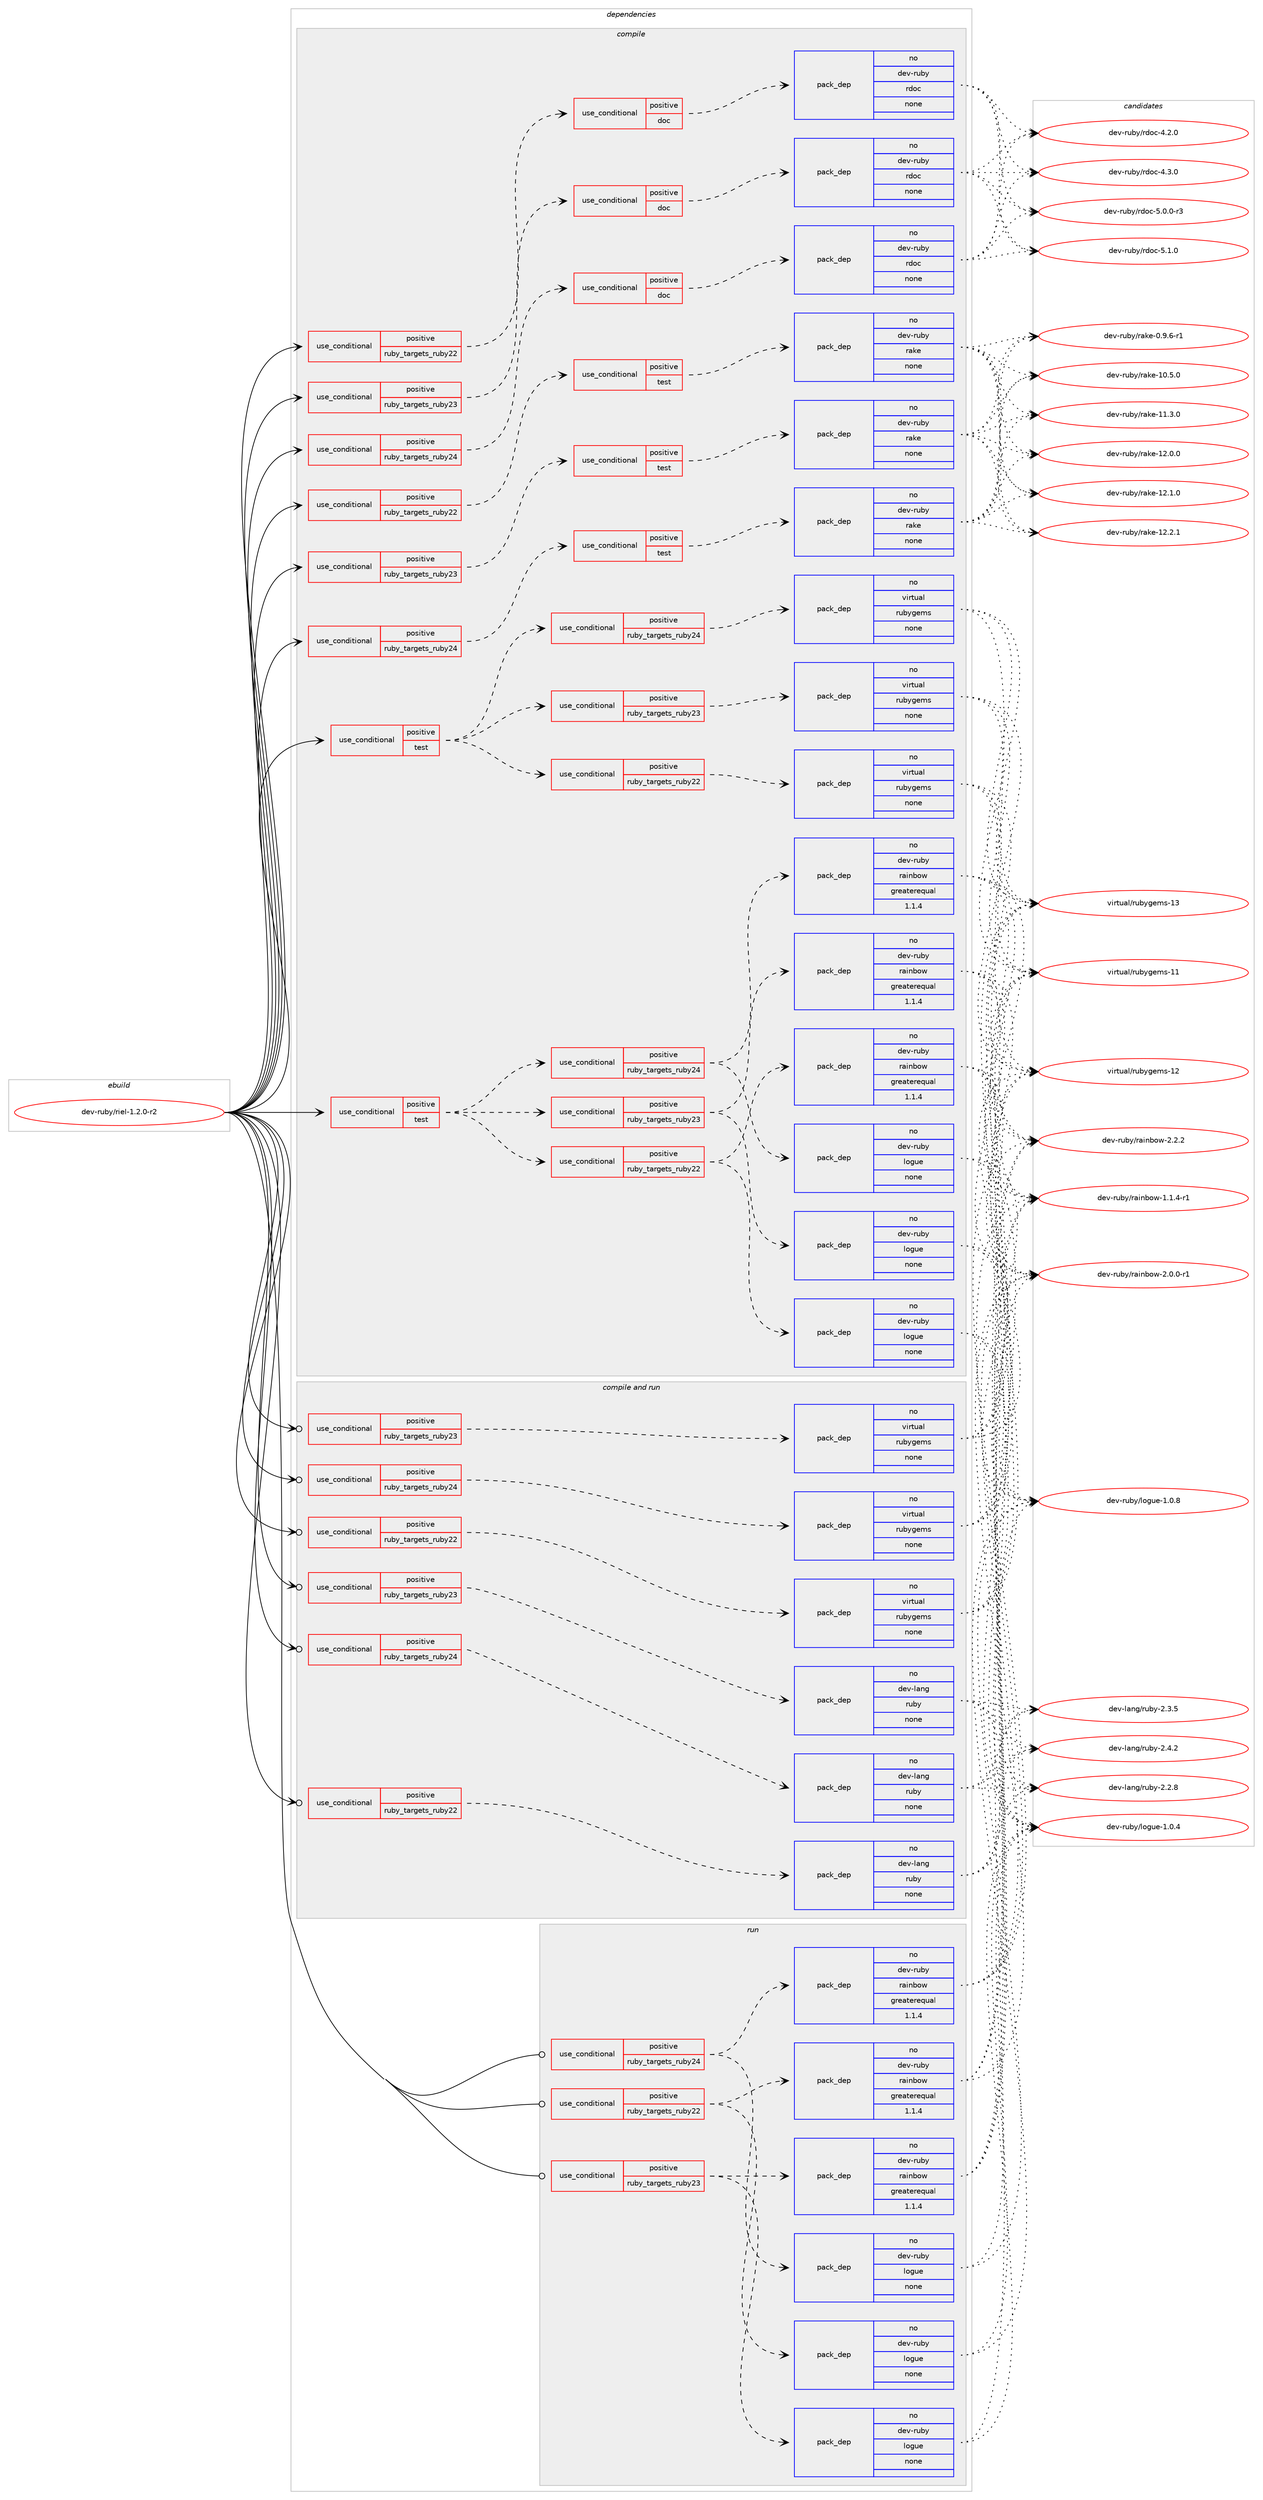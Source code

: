 digraph prolog {

# *************
# Graph options
# *************

newrank=true;
concentrate=true;
compound=true;
graph [rankdir=LR,fontname=Helvetica,fontsize=10,ranksep=1.5];#, ranksep=2.5, nodesep=0.2];
edge  [arrowhead=vee];
node  [fontname=Helvetica,fontsize=10];

# **********
# The ebuild
# **********

subgraph cluster_leftcol {
color=gray;
rank=same;
label=<<i>ebuild</i>>;
id [label="dev-ruby/riel-1.2.0-r2", color=red, width=4, href="../dev-ruby/riel-1.2.0-r2.svg"];
}

# ****************
# The dependencies
# ****************

subgraph cluster_midcol {
color=gray;
label=<<i>dependencies</i>>;
subgraph cluster_compile {
fillcolor="#eeeeee";
style=filled;
label=<<i>compile</i>>;
subgraph cond68925 {
dependency262233 [label=<<TABLE BORDER="0" CELLBORDER="1" CELLSPACING="0" CELLPADDING="4"><TR><TD ROWSPAN="3" CELLPADDING="10">use_conditional</TD></TR><TR><TD>positive</TD></TR><TR><TD>ruby_targets_ruby22</TD></TR></TABLE>>, shape=none, color=red];
subgraph cond68926 {
dependency262234 [label=<<TABLE BORDER="0" CELLBORDER="1" CELLSPACING="0" CELLPADDING="4"><TR><TD ROWSPAN="3" CELLPADDING="10">use_conditional</TD></TR><TR><TD>positive</TD></TR><TR><TD>doc</TD></TR></TABLE>>, shape=none, color=red];
subgraph pack189194 {
dependency262235 [label=<<TABLE BORDER="0" CELLBORDER="1" CELLSPACING="0" CELLPADDING="4" WIDTH="220"><TR><TD ROWSPAN="6" CELLPADDING="30">pack_dep</TD></TR><TR><TD WIDTH="110">no</TD></TR><TR><TD>dev-ruby</TD></TR><TR><TD>rdoc</TD></TR><TR><TD>none</TD></TR><TR><TD></TD></TR></TABLE>>, shape=none, color=blue];
}
dependency262234:e -> dependency262235:w [weight=20,style="dashed",arrowhead="vee"];
}
dependency262233:e -> dependency262234:w [weight=20,style="dashed",arrowhead="vee"];
}
id:e -> dependency262233:w [weight=20,style="solid",arrowhead="vee"];
subgraph cond68927 {
dependency262236 [label=<<TABLE BORDER="0" CELLBORDER="1" CELLSPACING="0" CELLPADDING="4"><TR><TD ROWSPAN="3" CELLPADDING="10">use_conditional</TD></TR><TR><TD>positive</TD></TR><TR><TD>ruby_targets_ruby22</TD></TR></TABLE>>, shape=none, color=red];
subgraph cond68928 {
dependency262237 [label=<<TABLE BORDER="0" CELLBORDER="1" CELLSPACING="0" CELLPADDING="4"><TR><TD ROWSPAN="3" CELLPADDING="10">use_conditional</TD></TR><TR><TD>positive</TD></TR><TR><TD>test</TD></TR></TABLE>>, shape=none, color=red];
subgraph pack189195 {
dependency262238 [label=<<TABLE BORDER="0" CELLBORDER="1" CELLSPACING="0" CELLPADDING="4" WIDTH="220"><TR><TD ROWSPAN="6" CELLPADDING="30">pack_dep</TD></TR><TR><TD WIDTH="110">no</TD></TR><TR><TD>dev-ruby</TD></TR><TR><TD>rake</TD></TR><TR><TD>none</TD></TR><TR><TD></TD></TR></TABLE>>, shape=none, color=blue];
}
dependency262237:e -> dependency262238:w [weight=20,style="dashed",arrowhead="vee"];
}
dependency262236:e -> dependency262237:w [weight=20,style="dashed",arrowhead="vee"];
}
id:e -> dependency262236:w [weight=20,style="solid",arrowhead="vee"];
subgraph cond68929 {
dependency262239 [label=<<TABLE BORDER="0" CELLBORDER="1" CELLSPACING="0" CELLPADDING="4"><TR><TD ROWSPAN="3" CELLPADDING="10">use_conditional</TD></TR><TR><TD>positive</TD></TR><TR><TD>ruby_targets_ruby23</TD></TR></TABLE>>, shape=none, color=red];
subgraph cond68930 {
dependency262240 [label=<<TABLE BORDER="0" CELLBORDER="1" CELLSPACING="0" CELLPADDING="4"><TR><TD ROWSPAN="3" CELLPADDING="10">use_conditional</TD></TR><TR><TD>positive</TD></TR><TR><TD>doc</TD></TR></TABLE>>, shape=none, color=red];
subgraph pack189196 {
dependency262241 [label=<<TABLE BORDER="0" CELLBORDER="1" CELLSPACING="0" CELLPADDING="4" WIDTH="220"><TR><TD ROWSPAN="6" CELLPADDING="30">pack_dep</TD></TR><TR><TD WIDTH="110">no</TD></TR><TR><TD>dev-ruby</TD></TR><TR><TD>rdoc</TD></TR><TR><TD>none</TD></TR><TR><TD></TD></TR></TABLE>>, shape=none, color=blue];
}
dependency262240:e -> dependency262241:w [weight=20,style="dashed",arrowhead="vee"];
}
dependency262239:e -> dependency262240:w [weight=20,style="dashed",arrowhead="vee"];
}
id:e -> dependency262239:w [weight=20,style="solid",arrowhead="vee"];
subgraph cond68931 {
dependency262242 [label=<<TABLE BORDER="0" CELLBORDER="1" CELLSPACING="0" CELLPADDING="4"><TR><TD ROWSPAN="3" CELLPADDING="10">use_conditional</TD></TR><TR><TD>positive</TD></TR><TR><TD>ruby_targets_ruby23</TD></TR></TABLE>>, shape=none, color=red];
subgraph cond68932 {
dependency262243 [label=<<TABLE BORDER="0" CELLBORDER="1" CELLSPACING="0" CELLPADDING="4"><TR><TD ROWSPAN="3" CELLPADDING="10">use_conditional</TD></TR><TR><TD>positive</TD></TR><TR><TD>test</TD></TR></TABLE>>, shape=none, color=red];
subgraph pack189197 {
dependency262244 [label=<<TABLE BORDER="0" CELLBORDER="1" CELLSPACING="0" CELLPADDING="4" WIDTH="220"><TR><TD ROWSPAN="6" CELLPADDING="30">pack_dep</TD></TR><TR><TD WIDTH="110">no</TD></TR><TR><TD>dev-ruby</TD></TR><TR><TD>rake</TD></TR><TR><TD>none</TD></TR><TR><TD></TD></TR></TABLE>>, shape=none, color=blue];
}
dependency262243:e -> dependency262244:w [weight=20,style="dashed",arrowhead="vee"];
}
dependency262242:e -> dependency262243:w [weight=20,style="dashed",arrowhead="vee"];
}
id:e -> dependency262242:w [weight=20,style="solid",arrowhead="vee"];
subgraph cond68933 {
dependency262245 [label=<<TABLE BORDER="0" CELLBORDER="1" CELLSPACING="0" CELLPADDING="4"><TR><TD ROWSPAN="3" CELLPADDING="10">use_conditional</TD></TR><TR><TD>positive</TD></TR><TR><TD>ruby_targets_ruby24</TD></TR></TABLE>>, shape=none, color=red];
subgraph cond68934 {
dependency262246 [label=<<TABLE BORDER="0" CELLBORDER="1" CELLSPACING="0" CELLPADDING="4"><TR><TD ROWSPAN="3" CELLPADDING="10">use_conditional</TD></TR><TR><TD>positive</TD></TR><TR><TD>doc</TD></TR></TABLE>>, shape=none, color=red];
subgraph pack189198 {
dependency262247 [label=<<TABLE BORDER="0" CELLBORDER="1" CELLSPACING="0" CELLPADDING="4" WIDTH="220"><TR><TD ROWSPAN="6" CELLPADDING="30">pack_dep</TD></TR><TR><TD WIDTH="110">no</TD></TR><TR><TD>dev-ruby</TD></TR><TR><TD>rdoc</TD></TR><TR><TD>none</TD></TR><TR><TD></TD></TR></TABLE>>, shape=none, color=blue];
}
dependency262246:e -> dependency262247:w [weight=20,style="dashed",arrowhead="vee"];
}
dependency262245:e -> dependency262246:w [weight=20,style="dashed",arrowhead="vee"];
}
id:e -> dependency262245:w [weight=20,style="solid",arrowhead="vee"];
subgraph cond68935 {
dependency262248 [label=<<TABLE BORDER="0" CELLBORDER="1" CELLSPACING="0" CELLPADDING="4"><TR><TD ROWSPAN="3" CELLPADDING="10">use_conditional</TD></TR><TR><TD>positive</TD></TR><TR><TD>ruby_targets_ruby24</TD></TR></TABLE>>, shape=none, color=red];
subgraph cond68936 {
dependency262249 [label=<<TABLE BORDER="0" CELLBORDER="1" CELLSPACING="0" CELLPADDING="4"><TR><TD ROWSPAN="3" CELLPADDING="10">use_conditional</TD></TR><TR><TD>positive</TD></TR><TR><TD>test</TD></TR></TABLE>>, shape=none, color=red];
subgraph pack189199 {
dependency262250 [label=<<TABLE BORDER="0" CELLBORDER="1" CELLSPACING="0" CELLPADDING="4" WIDTH="220"><TR><TD ROWSPAN="6" CELLPADDING="30">pack_dep</TD></TR><TR><TD WIDTH="110">no</TD></TR><TR><TD>dev-ruby</TD></TR><TR><TD>rake</TD></TR><TR><TD>none</TD></TR><TR><TD></TD></TR></TABLE>>, shape=none, color=blue];
}
dependency262249:e -> dependency262250:w [weight=20,style="dashed",arrowhead="vee"];
}
dependency262248:e -> dependency262249:w [weight=20,style="dashed",arrowhead="vee"];
}
id:e -> dependency262248:w [weight=20,style="solid",arrowhead="vee"];
subgraph cond68937 {
dependency262251 [label=<<TABLE BORDER="0" CELLBORDER="1" CELLSPACING="0" CELLPADDING="4"><TR><TD ROWSPAN="3" CELLPADDING="10">use_conditional</TD></TR><TR><TD>positive</TD></TR><TR><TD>test</TD></TR></TABLE>>, shape=none, color=red];
subgraph cond68938 {
dependency262252 [label=<<TABLE BORDER="0" CELLBORDER="1" CELLSPACING="0" CELLPADDING="4"><TR><TD ROWSPAN="3" CELLPADDING="10">use_conditional</TD></TR><TR><TD>positive</TD></TR><TR><TD>ruby_targets_ruby22</TD></TR></TABLE>>, shape=none, color=red];
subgraph pack189200 {
dependency262253 [label=<<TABLE BORDER="0" CELLBORDER="1" CELLSPACING="0" CELLPADDING="4" WIDTH="220"><TR><TD ROWSPAN="6" CELLPADDING="30">pack_dep</TD></TR><TR><TD WIDTH="110">no</TD></TR><TR><TD>dev-ruby</TD></TR><TR><TD>rainbow</TD></TR><TR><TD>greaterequal</TD></TR><TR><TD>1.1.4</TD></TR></TABLE>>, shape=none, color=blue];
}
dependency262252:e -> dependency262253:w [weight=20,style="dashed",arrowhead="vee"];
subgraph pack189201 {
dependency262254 [label=<<TABLE BORDER="0" CELLBORDER="1" CELLSPACING="0" CELLPADDING="4" WIDTH="220"><TR><TD ROWSPAN="6" CELLPADDING="30">pack_dep</TD></TR><TR><TD WIDTH="110">no</TD></TR><TR><TD>dev-ruby</TD></TR><TR><TD>logue</TD></TR><TR><TD>none</TD></TR><TR><TD></TD></TR></TABLE>>, shape=none, color=blue];
}
dependency262252:e -> dependency262254:w [weight=20,style="dashed",arrowhead="vee"];
}
dependency262251:e -> dependency262252:w [weight=20,style="dashed",arrowhead="vee"];
subgraph cond68939 {
dependency262255 [label=<<TABLE BORDER="0" CELLBORDER="1" CELLSPACING="0" CELLPADDING="4"><TR><TD ROWSPAN="3" CELLPADDING="10">use_conditional</TD></TR><TR><TD>positive</TD></TR><TR><TD>ruby_targets_ruby23</TD></TR></TABLE>>, shape=none, color=red];
subgraph pack189202 {
dependency262256 [label=<<TABLE BORDER="0" CELLBORDER="1" CELLSPACING="0" CELLPADDING="4" WIDTH="220"><TR><TD ROWSPAN="6" CELLPADDING="30">pack_dep</TD></TR><TR><TD WIDTH="110">no</TD></TR><TR><TD>dev-ruby</TD></TR><TR><TD>rainbow</TD></TR><TR><TD>greaterequal</TD></TR><TR><TD>1.1.4</TD></TR></TABLE>>, shape=none, color=blue];
}
dependency262255:e -> dependency262256:w [weight=20,style="dashed",arrowhead="vee"];
subgraph pack189203 {
dependency262257 [label=<<TABLE BORDER="0" CELLBORDER="1" CELLSPACING="0" CELLPADDING="4" WIDTH="220"><TR><TD ROWSPAN="6" CELLPADDING="30">pack_dep</TD></TR><TR><TD WIDTH="110">no</TD></TR><TR><TD>dev-ruby</TD></TR><TR><TD>logue</TD></TR><TR><TD>none</TD></TR><TR><TD></TD></TR></TABLE>>, shape=none, color=blue];
}
dependency262255:e -> dependency262257:w [weight=20,style="dashed",arrowhead="vee"];
}
dependency262251:e -> dependency262255:w [weight=20,style="dashed",arrowhead="vee"];
subgraph cond68940 {
dependency262258 [label=<<TABLE BORDER="0" CELLBORDER="1" CELLSPACING="0" CELLPADDING="4"><TR><TD ROWSPAN="3" CELLPADDING="10">use_conditional</TD></TR><TR><TD>positive</TD></TR><TR><TD>ruby_targets_ruby24</TD></TR></TABLE>>, shape=none, color=red];
subgraph pack189204 {
dependency262259 [label=<<TABLE BORDER="0" CELLBORDER="1" CELLSPACING="0" CELLPADDING="4" WIDTH="220"><TR><TD ROWSPAN="6" CELLPADDING="30">pack_dep</TD></TR><TR><TD WIDTH="110">no</TD></TR><TR><TD>dev-ruby</TD></TR><TR><TD>rainbow</TD></TR><TR><TD>greaterequal</TD></TR><TR><TD>1.1.4</TD></TR></TABLE>>, shape=none, color=blue];
}
dependency262258:e -> dependency262259:w [weight=20,style="dashed",arrowhead="vee"];
subgraph pack189205 {
dependency262260 [label=<<TABLE BORDER="0" CELLBORDER="1" CELLSPACING="0" CELLPADDING="4" WIDTH="220"><TR><TD ROWSPAN="6" CELLPADDING="30">pack_dep</TD></TR><TR><TD WIDTH="110">no</TD></TR><TR><TD>dev-ruby</TD></TR><TR><TD>logue</TD></TR><TR><TD>none</TD></TR><TR><TD></TD></TR></TABLE>>, shape=none, color=blue];
}
dependency262258:e -> dependency262260:w [weight=20,style="dashed",arrowhead="vee"];
}
dependency262251:e -> dependency262258:w [weight=20,style="dashed",arrowhead="vee"];
}
id:e -> dependency262251:w [weight=20,style="solid",arrowhead="vee"];
subgraph cond68941 {
dependency262261 [label=<<TABLE BORDER="0" CELLBORDER="1" CELLSPACING="0" CELLPADDING="4"><TR><TD ROWSPAN="3" CELLPADDING="10">use_conditional</TD></TR><TR><TD>positive</TD></TR><TR><TD>test</TD></TR></TABLE>>, shape=none, color=red];
subgraph cond68942 {
dependency262262 [label=<<TABLE BORDER="0" CELLBORDER="1" CELLSPACING="0" CELLPADDING="4"><TR><TD ROWSPAN="3" CELLPADDING="10">use_conditional</TD></TR><TR><TD>positive</TD></TR><TR><TD>ruby_targets_ruby22</TD></TR></TABLE>>, shape=none, color=red];
subgraph pack189206 {
dependency262263 [label=<<TABLE BORDER="0" CELLBORDER="1" CELLSPACING="0" CELLPADDING="4" WIDTH="220"><TR><TD ROWSPAN="6" CELLPADDING="30">pack_dep</TD></TR><TR><TD WIDTH="110">no</TD></TR><TR><TD>virtual</TD></TR><TR><TD>rubygems</TD></TR><TR><TD>none</TD></TR><TR><TD></TD></TR></TABLE>>, shape=none, color=blue];
}
dependency262262:e -> dependency262263:w [weight=20,style="dashed",arrowhead="vee"];
}
dependency262261:e -> dependency262262:w [weight=20,style="dashed",arrowhead="vee"];
subgraph cond68943 {
dependency262264 [label=<<TABLE BORDER="0" CELLBORDER="1" CELLSPACING="0" CELLPADDING="4"><TR><TD ROWSPAN="3" CELLPADDING="10">use_conditional</TD></TR><TR><TD>positive</TD></TR><TR><TD>ruby_targets_ruby23</TD></TR></TABLE>>, shape=none, color=red];
subgraph pack189207 {
dependency262265 [label=<<TABLE BORDER="0" CELLBORDER="1" CELLSPACING="0" CELLPADDING="4" WIDTH="220"><TR><TD ROWSPAN="6" CELLPADDING="30">pack_dep</TD></TR><TR><TD WIDTH="110">no</TD></TR><TR><TD>virtual</TD></TR><TR><TD>rubygems</TD></TR><TR><TD>none</TD></TR><TR><TD></TD></TR></TABLE>>, shape=none, color=blue];
}
dependency262264:e -> dependency262265:w [weight=20,style="dashed",arrowhead="vee"];
}
dependency262261:e -> dependency262264:w [weight=20,style="dashed",arrowhead="vee"];
subgraph cond68944 {
dependency262266 [label=<<TABLE BORDER="0" CELLBORDER="1" CELLSPACING="0" CELLPADDING="4"><TR><TD ROWSPAN="3" CELLPADDING="10">use_conditional</TD></TR><TR><TD>positive</TD></TR><TR><TD>ruby_targets_ruby24</TD></TR></TABLE>>, shape=none, color=red];
subgraph pack189208 {
dependency262267 [label=<<TABLE BORDER="0" CELLBORDER="1" CELLSPACING="0" CELLPADDING="4" WIDTH="220"><TR><TD ROWSPAN="6" CELLPADDING="30">pack_dep</TD></TR><TR><TD WIDTH="110">no</TD></TR><TR><TD>virtual</TD></TR><TR><TD>rubygems</TD></TR><TR><TD>none</TD></TR><TR><TD></TD></TR></TABLE>>, shape=none, color=blue];
}
dependency262266:e -> dependency262267:w [weight=20,style="dashed",arrowhead="vee"];
}
dependency262261:e -> dependency262266:w [weight=20,style="dashed",arrowhead="vee"];
}
id:e -> dependency262261:w [weight=20,style="solid",arrowhead="vee"];
}
subgraph cluster_compileandrun {
fillcolor="#eeeeee";
style=filled;
label=<<i>compile and run</i>>;
subgraph cond68945 {
dependency262268 [label=<<TABLE BORDER="0" CELLBORDER="1" CELLSPACING="0" CELLPADDING="4"><TR><TD ROWSPAN="3" CELLPADDING="10">use_conditional</TD></TR><TR><TD>positive</TD></TR><TR><TD>ruby_targets_ruby22</TD></TR></TABLE>>, shape=none, color=red];
subgraph pack189209 {
dependency262269 [label=<<TABLE BORDER="0" CELLBORDER="1" CELLSPACING="0" CELLPADDING="4" WIDTH="220"><TR><TD ROWSPAN="6" CELLPADDING="30">pack_dep</TD></TR><TR><TD WIDTH="110">no</TD></TR><TR><TD>dev-lang</TD></TR><TR><TD>ruby</TD></TR><TR><TD>none</TD></TR><TR><TD></TD></TR></TABLE>>, shape=none, color=blue];
}
dependency262268:e -> dependency262269:w [weight=20,style="dashed",arrowhead="vee"];
}
id:e -> dependency262268:w [weight=20,style="solid",arrowhead="odotvee"];
subgraph cond68946 {
dependency262270 [label=<<TABLE BORDER="0" CELLBORDER="1" CELLSPACING="0" CELLPADDING="4"><TR><TD ROWSPAN="3" CELLPADDING="10">use_conditional</TD></TR><TR><TD>positive</TD></TR><TR><TD>ruby_targets_ruby22</TD></TR></TABLE>>, shape=none, color=red];
subgraph pack189210 {
dependency262271 [label=<<TABLE BORDER="0" CELLBORDER="1" CELLSPACING="0" CELLPADDING="4" WIDTH="220"><TR><TD ROWSPAN="6" CELLPADDING="30">pack_dep</TD></TR><TR><TD WIDTH="110">no</TD></TR><TR><TD>virtual</TD></TR><TR><TD>rubygems</TD></TR><TR><TD>none</TD></TR><TR><TD></TD></TR></TABLE>>, shape=none, color=blue];
}
dependency262270:e -> dependency262271:w [weight=20,style="dashed",arrowhead="vee"];
}
id:e -> dependency262270:w [weight=20,style="solid",arrowhead="odotvee"];
subgraph cond68947 {
dependency262272 [label=<<TABLE BORDER="0" CELLBORDER="1" CELLSPACING="0" CELLPADDING="4"><TR><TD ROWSPAN="3" CELLPADDING="10">use_conditional</TD></TR><TR><TD>positive</TD></TR><TR><TD>ruby_targets_ruby23</TD></TR></TABLE>>, shape=none, color=red];
subgraph pack189211 {
dependency262273 [label=<<TABLE BORDER="0" CELLBORDER="1" CELLSPACING="0" CELLPADDING="4" WIDTH="220"><TR><TD ROWSPAN="6" CELLPADDING="30">pack_dep</TD></TR><TR><TD WIDTH="110">no</TD></TR><TR><TD>dev-lang</TD></TR><TR><TD>ruby</TD></TR><TR><TD>none</TD></TR><TR><TD></TD></TR></TABLE>>, shape=none, color=blue];
}
dependency262272:e -> dependency262273:w [weight=20,style="dashed",arrowhead="vee"];
}
id:e -> dependency262272:w [weight=20,style="solid",arrowhead="odotvee"];
subgraph cond68948 {
dependency262274 [label=<<TABLE BORDER="0" CELLBORDER="1" CELLSPACING="0" CELLPADDING="4"><TR><TD ROWSPAN="3" CELLPADDING="10">use_conditional</TD></TR><TR><TD>positive</TD></TR><TR><TD>ruby_targets_ruby23</TD></TR></TABLE>>, shape=none, color=red];
subgraph pack189212 {
dependency262275 [label=<<TABLE BORDER="0" CELLBORDER="1" CELLSPACING="0" CELLPADDING="4" WIDTH="220"><TR><TD ROWSPAN="6" CELLPADDING="30">pack_dep</TD></TR><TR><TD WIDTH="110">no</TD></TR><TR><TD>virtual</TD></TR><TR><TD>rubygems</TD></TR><TR><TD>none</TD></TR><TR><TD></TD></TR></TABLE>>, shape=none, color=blue];
}
dependency262274:e -> dependency262275:w [weight=20,style="dashed",arrowhead="vee"];
}
id:e -> dependency262274:w [weight=20,style="solid",arrowhead="odotvee"];
subgraph cond68949 {
dependency262276 [label=<<TABLE BORDER="0" CELLBORDER="1" CELLSPACING="0" CELLPADDING="4"><TR><TD ROWSPAN="3" CELLPADDING="10">use_conditional</TD></TR><TR><TD>positive</TD></TR><TR><TD>ruby_targets_ruby24</TD></TR></TABLE>>, shape=none, color=red];
subgraph pack189213 {
dependency262277 [label=<<TABLE BORDER="0" CELLBORDER="1" CELLSPACING="0" CELLPADDING="4" WIDTH="220"><TR><TD ROWSPAN="6" CELLPADDING="30">pack_dep</TD></TR><TR><TD WIDTH="110">no</TD></TR><TR><TD>dev-lang</TD></TR><TR><TD>ruby</TD></TR><TR><TD>none</TD></TR><TR><TD></TD></TR></TABLE>>, shape=none, color=blue];
}
dependency262276:e -> dependency262277:w [weight=20,style="dashed",arrowhead="vee"];
}
id:e -> dependency262276:w [weight=20,style="solid",arrowhead="odotvee"];
subgraph cond68950 {
dependency262278 [label=<<TABLE BORDER="0" CELLBORDER="1" CELLSPACING="0" CELLPADDING="4"><TR><TD ROWSPAN="3" CELLPADDING="10">use_conditional</TD></TR><TR><TD>positive</TD></TR><TR><TD>ruby_targets_ruby24</TD></TR></TABLE>>, shape=none, color=red];
subgraph pack189214 {
dependency262279 [label=<<TABLE BORDER="0" CELLBORDER="1" CELLSPACING="0" CELLPADDING="4" WIDTH="220"><TR><TD ROWSPAN="6" CELLPADDING="30">pack_dep</TD></TR><TR><TD WIDTH="110">no</TD></TR><TR><TD>virtual</TD></TR><TR><TD>rubygems</TD></TR><TR><TD>none</TD></TR><TR><TD></TD></TR></TABLE>>, shape=none, color=blue];
}
dependency262278:e -> dependency262279:w [weight=20,style="dashed",arrowhead="vee"];
}
id:e -> dependency262278:w [weight=20,style="solid",arrowhead="odotvee"];
}
subgraph cluster_run {
fillcolor="#eeeeee";
style=filled;
label=<<i>run</i>>;
subgraph cond68951 {
dependency262280 [label=<<TABLE BORDER="0" CELLBORDER="1" CELLSPACING="0" CELLPADDING="4"><TR><TD ROWSPAN="3" CELLPADDING="10">use_conditional</TD></TR><TR><TD>positive</TD></TR><TR><TD>ruby_targets_ruby22</TD></TR></TABLE>>, shape=none, color=red];
subgraph pack189215 {
dependency262281 [label=<<TABLE BORDER="0" CELLBORDER="1" CELLSPACING="0" CELLPADDING="4" WIDTH="220"><TR><TD ROWSPAN="6" CELLPADDING="30">pack_dep</TD></TR><TR><TD WIDTH="110">no</TD></TR><TR><TD>dev-ruby</TD></TR><TR><TD>rainbow</TD></TR><TR><TD>greaterequal</TD></TR><TR><TD>1.1.4</TD></TR></TABLE>>, shape=none, color=blue];
}
dependency262280:e -> dependency262281:w [weight=20,style="dashed",arrowhead="vee"];
subgraph pack189216 {
dependency262282 [label=<<TABLE BORDER="0" CELLBORDER="1" CELLSPACING="0" CELLPADDING="4" WIDTH="220"><TR><TD ROWSPAN="6" CELLPADDING="30">pack_dep</TD></TR><TR><TD WIDTH="110">no</TD></TR><TR><TD>dev-ruby</TD></TR><TR><TD>logue</TD></TR><TR><TD>none</TD></TR><TR><TD></TD></TR></TABLE>>, shape=none, color=blue];
}
dependency262280:e -> dependency262282:w [weight=20,style="dashed",arrowhead="vee"];
}
id:e -> dependency262280:w [weight=20,style="solid",arrowhead="odot"];
subgraph cond68952 {
dependency262283 [label=<<TABLE BORDER="0" CELLBORDER="1" CELLSPACING="0" CELLPADDING="4"><TR><TD ROWSPAN="3" CELLPADDING="10">use_conditional</TD></TR><TR><TD>positive</TD></TR><TR><TD>ruby_targets_ruby23</TD></TR></TABLE>>, shape=none, color=red];
subgraph pack189217 {
dependency262284 [label=<<TABLE BORDER="0" CELLBORDER="1" CELLSPACING="0" CELLPADDING="4" WIDTH="220"><TR><TD ROWSPAN="6" CELLPADDING="30">pack_dep</TD></TR><TR><TD WIDTH="110">no</TD></TR><TR><TD>dev-ruby</TD></TR><TR><TD>rainbow</TD></TR><TR><TD>greaterequal</TD></TR><TR><TD>1.1.4</TD></TR></TABLE>>, shape=none, color=blue];
}
dependency262283:e -> dependency262284:w [weight=20,style="dashed",arrowhead="vee"];
subgraph pack189218 {
dependency262285 [label=<<TABLE BORDER="0" CELLBORDER="1" CELLSPACING="0" CELLPADDING="4" WIDTH="220"><TR><TD ROWSPAN="6" CELLPADDING="30">pack_dep</TD></TR><TR><TD WIDTH="110">no</TD></TR><TR><TD>dev-ruby</TD></TR><TR><TD>logue</TD></TR><TR><TD>none</TD></TR><TR><TD></TD></TR></TABLE>>, shape=none, color=blue];
}
dependency262283:e -> dependency262285:w [weight=20,style="dashed",arrowhead="vee"];
}
id:e -> dependency262283:w [weight=20,style="solid",arrowhead="odot"];
subgraph cond68953 {
dependency262286 [label=<<TABLE BORDER="0" CELLBORDER="1" CELLSPACING="0" CELLPADDING="4"><TR><TD ROWSPAN="3" CELLPADDING="10">use_conditional</TD></TR><TR><TD>positive</TD></TR><TR><TD>ruby_targets_ruby24</TD></TR></TABLE>>, shape=none, color=red];
subgraph pack189219 {
dependency262287 [label=<<TABLE BORDER="0" CELLBORDER="1" CELLSPACING="0" CELLPADDING="4" WIDTH="220"><TR><TD ROWSPAN="6" CELLPADDING="30">pack_dep</TD></TR><TR><TD WIDTH="110">no</TD></TR><TR><TD>dev-ruby</TD></TR><TR><TD>rainbow</TD></TR><TR><TD>greaterequal</TD></TR><TR><TD>1.1.4</TD></TR></TABLE>>, shape=none, color=blue];
}
dependency262286:e -> dependency262287:w [weight=20,style="dashed",arrowhead="vee"];
subgraph pack189220 {
dependency262288 [label=<<TABLE BORDER="0" CELLBORDER="1" CELLSPACING="0" CELLPADDING="4" WIDTH="220"><TR><TD ROWSPAN="6" CELLPADDING="30">pack_dep</TD></TR><TR><TD WIDTH="110">no</TD></TR><TR><TD>dev-ruby</TD></TR><TR><TD>logue</TD></TR><TR><TD>none</TD></TR><TR><TD></TD></TR></TABLE>>, shape=none, color=blue];
}
dependency262286:e -> dependency262288:w [weight=20,style="dashed",arrowhead="vee"];
}
id:e -> dependency262286:w [weight=20,style="solid",arrowhead="odot"];
}
}

# **************
# The candidates
# **************

subgraph cluster_choices {
rank=same;
color=gray;
label=<<i>candidates</i>>;

subgraph choice189194 {
color=black;
nodesep=1;
choice10010111845114117981214711410011199455246504648 [label="dev-ruby/rdoc-4.2.0", color=red, width=4,href="../dev-ruby/rdoc-4.2.0.svg"];
choice10010111845114117981214711410011199455246514648 [label="dev-ruby/rdoc-4.3.0", color=red, width=4,href="../dev-ruby/rdoc-4.3.0.svg"];
choice100101118451141179812147114100111994553464846484511451 [label="dev-ruby/rdoc-5.0.0-r3", color=red, width=4,href="../dev-ruby/rdoc-5.0.0-r3.svg"];
choice10010111845114117981214711410011199455346494648 [label="dev-ruby/rdoc-5.1.0", color=red, width=4,href="../dev-ruby/rdoc-5.1.0.svg"];
dependency262235:e -> choice10010111845114117981214711410011199455246504648:w [style=dotted,weight="100"];
dependency262235:e -> choice10010111845114117981214711410011199455246514648:w [style=dotted,weight="100"];
dependency262235:e -> choice100101118451141179812147114100111994553464846484511451:w [style=dotted,weight="100"];
dependency262235:e -> choice10010111845114117981214711410011199455346494648:w [style=dotted,weight="100"];
}
subgraph choice189195 {
color=black;
nodesep=1;
choice100101118451141179812147114971071014548465746544511449 [label="dev-ruby/rake-0.9.6-r1", color=red, width=4,href="../dev-ruby/rake-0.9.6-r1.svg"];
choice1001011184511411798121471149710710145494846534648 [label="dev-ruby/rake-10.5.0", color=red, width=4,href="../dev-ruby/rake-10.5.0.svg"];
choice1001011184511411798121471149710710145494946514648 [label="dev-ruby/rake-11.3.0", color=red, width=4,href="../dev-ruby/rake-11.3.0.svg"];
choice1001011184511411798121471149710710145495046484648 [label="dev-ruby/rake-12.0.0", color=red, width=4,href="../dev-ruby/rake-12.0.0.svg"];
choice1001011184511411798121471149710710145495046494648 [label="dev-ruby/rake-12.1.0", color=red, width=4,href="../dev-ruby/rake-12.1.0.svg"];
choice1001011184511411798121471149710710145495046504649 [label="dev-ruby/rake-12.2.1", color=red, width=4,href="../dev-ruby/rake-12.2.1.svg"];
dependency262238:e -> choice100101118451141179812147114971071014548465746544511449:w [style=dotted,weight="100"];
dependency262238:e -> choice1001011184511411798121471149710710145494846534648:w [style=dotted,weight="100"];
dependency262238:e -> choice1001011184511411798121471149710710145494946514648:w [style=dotted,weight="100"];
dependency262238:e -> choice1001011184511411798121471149710710145495046484648:w [style=dotted,weight="100"];
dependency262238:e -> choice1001011184511411798121471149710710145495046494648:w [style=dotted,weight="100"];
dependency262238:e -> choice1001011184511411798121471149710710145495046504649:w [style=dotted,weight="100"];
}
subgraph choice189196 {
color=black;
nodesep=1;
choice10010111845114117981214711410011199455246504648 [label="dev-ruby/rdoc-4.2.0", color=red, width=4,href="../dev-ruby/rdoc-4.2.0.svg"];
choice10010111845114117981214711410011199455246514648 [label="dev-ruby/rdoc-4.3.0", color=red, width=4,href="../dev-ruby/rdoc-4.3.0.svg"];
choice100101118451141179812147114100111994553464846484511451 [label="dev-ruby/rdoc-5.0.0-r3", color=red, width=4,href="../dev-ruby/rdoc-5.0.0-r3.svg"];
choice10010111845114117981214711410011199455346494648 [label="dev-ruby/rdoc-5.1.0", color=red, width=4,href="../dev-ruby/rdoc-5.1.0.svg"];
dependency262241:e -> choice10010111845114117981214711410011199455246504648:w [style=dotted,weight="100"];
dependency262241:e -> choice10010111845114117981214711410011199455246514648:w [style=dotted,weight="100"];
dependency262241:e -> choice100101118451141179812147114100111994553464846484511451:w [style=dotted,weight="100"];
dependency262241:e -> choice10010111845114117981214711410011199455346494648:w [style=dotted,weight="100"];
}
subgraph choice189197 {
color=black;
nodesep=1;
choice100101118451141179812147114971071014548465746544511449 [label="dev-ruby/rake-0.9.6-r1", color=red, width=4,href="../dev-ruby/rake-0.9.6-r1.svg"];
choice1001011184511411798121471149710710145494846534648 [label="dev-ruby/rake-10.5.0", color=red, width=4,href="../dev-ruby/rake-10.5.0.svg"];
choice1001011184511411798121471149710710145494946514648 [label="dev-ruby/rake-11.3.0", color=red, width=4,href="../dev-ruby/rake-11.3.0.svg"];
choice1001011184511411798121471149710710145495046484648 [label="dev-ruby/rake-12.0.0", color=red, width=4,href="../dev-ruby/rake-12.0.0.svg"];
choice1001011184511411798121471149710710145495046494648 [label="dev-ruby/rake-12.1.0", color=red, width=4,href="../dev-ruby/rake-12.1.0.svg"];
choice1001011184511411798121471149710710145495046504649 [label="dev-ruby/rake-12.2.1", color=red, width=4,href="../dev-ruby/rake-12.2.1.svg"];
dependency262244:e -> choice100101118451141179812147114971071014548465746544511449:w [style=dotted,weight="100"];
dependency262244:e -> choice1001011184511411798121471149710710145494846534648:w [style=dotted,weight="100"];
dependency262244:e -> choice1001011184511411798121471149710710145494946514648:w [style=dotted,weight="100"];
dependency262244:e -> choice1001011184511411798121471149710710145495046484648:w [style=dotted,weight="100"];
dependency262244:e -> choice1001011184511411798121471149710710145495046494648:w [style=dotted,weight="100"];
dependency262244:e -> choice1001011184511411798121471149710710145495046504649:w [style=dotted,weight="100"];
}
subgraph choice189198 {
color=black;
nodesep=1;
choice10010111845114117981214711410011199455246504648 [label="dev-ruby/rdoc-4.2.0", color=red, width=4,href="../dev-ruby/rdoc-4.2.0.svg"];
choice10010111845114117981214711410011199455246514648 [label="dev-ruby/rdoc-4.3.0", color=red, width=4,href="../dev-ruby/rdoc-4.3.0.svg"];
choice100101118451141179812147114100111994553464846484511451 [label="dev-ruby/rdoc-5.0.0-r3", color=red, width=4,href="../dev-ruby/rdoc-5.0.0-r3.svg"];
choice10010111845114117981214711410011199455346494648 [label="dev-ruby/rdoc-5.1.0", color=red, width=4,href="../dev-ruby/rdoc-5.1.0.svg"];
dependency262247:e -> choice10010111845114117981214711410011199455246504648:w [style=dotted,weight="100"];
dependency262247:e -> choice10010111845114117981214711410011199455246514648:w [style=dotted,weight="100"];
dependency262247:e -> choice100101118451141179812147114100111994553464846484511451:w [style=dotted,weight="100"];
dependency262247:e -> choice10010111845114117981214711410011199455346494648:w [style=dotted,weight="100"];
}
subgraph choice189199 {
color=black;
nodesep=1;
choice100101118451141179812147114971071014548465746544511449 [label="dev-ruby/rake-0.9.6-r1", color=red, width=4,href="../dev-ruby/rake-0.9.6-r1.svg"];
choice1001011184511411798121471149710710145494846534648 [label="dev-ruby/rake-10.5.0", color=red, width=4,href="../dev-ruby/rake-10.5.0.svg"];
choice1001011184511411798121471149710710145494946514648 [label="dev-ruby/rake-11.3.0", color=red, width=4,href="../dev-ruby/rake-11.3.0.svg"];
choice1001011184511411798121471149710710145495046484648 [label="dev-ruby/rake-12.0.0", color=red, width=4,href="../dev-ruby/rake-12.0.0.svg"];
choice1001011184511411798121471149710710145495046494648 [label="dev-ruby/rake-12.1.0", color=red, width=4,href="../dev-ruby/rake-12.1.0.svg"];
choice1001011184511411798121471149710710145495046504649 [label="dev-ruby/rake-12.2.1", color=red, width=4,href="../dev-ruby/rake-12.2.1.svg"];
dependency262250:e -> choice100101118451141179812147114971071014548465746544511449:w [style=dotted,weight="100"];
dependency262250:e -> choice1001011184511411798121471149710710145494846534648:w [style=dotted,weight="100"];
dependency262250:e -> choice1001011184511411798121471149710710145494946514648:w [style=dotted,weight="100"];
dependency262250:e -> choice1001011184511411798121471149710710145495046484648:w [style=dotted,weight="100"];
dependency262250:e -> choice1001011184511411798121471149710710145495046494648:w [style=dotted,weight="100"];
dependency262250:e -> choice1001011184511411798121471149710710145495046504649:w [style=dotted,weight="100"];
}
subgraph choice189200 {
color=black;
nodesep=1;
choice10010111845114117981214711497105110981111194549464946524511449 [label="dev-ruby/rainbow-1.1.4-r1", color=red, width=4,href="../dev-ruby/rainbow-1.1.4-r1.svg"];
choice10010111845114117981214711497105110981111194550464846484511449 [label="dev-ruby/rainbow-2.0.0-r1", color=red, width=4,href="../dev-ruby/rainbow-2.0.0-r1.svg"];
choice1001011184511411798121471149710511098111119455046504650 [label="dev-ruby/rainbow-2.2.2", color=red, width=4,href="../dev-ruby/rainbow-2.2.2.svg"];
dependency262253:e -> choice10010111845114117981214711497105110981111194549464946524511449:w [style=dotted,weight="100"];
dependency262253:e -> choice10010111845114117981214711497105110981111194550464846484511449:w [style=dotted,weight="100"];
dependency262253:e -> choice1001011184511411798121471149710511098111119455046504650:w [style=dotted,weight="100"];
}
subgraph choice189201 {
color=black;
nodesep=1;
choice100101118451141179812147108111103117101454946484652 [label="dev-ruby/logue-1.0.4", color=red, width=4,href="../dev-ruby/logue-1.0.4.svg"];
choice100101118451141179812147108111103117101454946484656 [label="dev-ruby/logue-1.0.8", color=red, width=4,href="../dev-ruby/logue-1.0.8.svg"];
dependency262254:e -> choice100101118451141179812147108111103117101454946484652:w [style=dotted,weight="100"];
dependency262254:e -> choice100101118451141179812147108111103117101454946484656:w [style=dotted,weight="100"];
}
subgraph choice189202 {
color=black;
nodesep=1;
choice10010111845114117981214711497105110981111194549464946524511449 [label="dev-ruby/rainbow-1.1.4-r1", color=red, width=4,href="../dev-ruby/rainbow-1.1.4-r1.svg"];
choice10010111845114117981214711497105110981111194550464846484511449 [label="dev-ruby/rainbow-2.0.0-r1", color=red, width=4,href="../dev-ruby/rainbow-2.0.0-r1.svg"];
choice1001011184511411798121471149710511098111119455046504650 [label="dev-ruby/rainbow-2.2.2", color=red, width=4,href="../dev-ruby/rainbow-2.2.2.svg"];
dependency262256:e -> choice10010111845114117981214711497105110981111194549464946524511449:w [style=dotted,weight="100"];
dependency262256:e -> choice10010111845114117981214711497105110981111194550464846484511449:w [style=dotted,weight="100"];
dependency262256:e -> choice1001011184511411798121471149710511098111119455046504650:w [style=dotted,weight="100"];
}
subgraph choice189203 {
color=black;
nodesep=1;
choice100101118451141179812147108111103117101454946484652 [label="dev-ruby/logue-1.0.4", color=red, width=4,href="../dev-ruby/logue-1.0.4.svg"];
choice100101118451141179812147108111103117101454946484656 [label="dev-ruby/logue-1.0.8", color=red, width=4,href="../dev-ruby/logue-1.0.8.svg"];
dependency262257:e -> choice100101118451141179812147108111103117101454946484652:w [style=dotted,weight="100"];
dependency262257:e -> choice100101118451141179812147108111103117101454946484656:w [style=dotted,weight="100"];
}
subgraph choice189204 {
color=black;
nodesep=1;
choice10010111845114117981214711497105110981111194549464946524511449 [label="dev-ruby/rainbow-1.1.4-r1", color=red, width=4,href="../dev-ruby/rainbow-1.1.4-r1.svg"];
choice10010111845114117981214711497105110981111194550464846484511449 [label="dev-ruby/rainbow-2.0.0-r1", color=red, width=4,href="../dev-ruby/rainbow-2.0.0-r1.svg"];
choice1001011184511411798121471149710511098111119455046504650 [label="dev-ruby/rainbow-2.2.2", color=red, width=4,href="../dev-ruby/rainbow-2.2.2.svg"];
dependency262259:e -> choice10010111845114117981214711497105110981111194549464946524511449:w [style=dotted,weight="100"];
dependency262259:e -> choice10010111845114117981214711497105110981111194550464846484511449:w [style=dotted,weight="100"];
dependency262259:e -> choice1001011184511411798121471149710511098111119455046504650:w [style=dotted,weight="100"];
}
subgraph choice189205 {
color=black;
nodesep=1;
choice100101118451141179812147108111103117101454946484652 [label="dev-ruby/logue-1.0.4", color=red, width=4,href="../dev-ruby/logue-1.0.4.svg"];
choice100101118451141179812147108111103117101454946484656 [label="dev-ruby/logue-1.0.8", color=red, width=4,href="../dev-ruby/logue-1.0.8.svg"];
dependency262260:e -> choice100101118451141179812147108111103117101454946484652:w [style=dotted,weight="100"];
dependency262260:e -> choice100101118451141179812147108111103117101454946484656:w [style=dotted,weight="100"];
}
subgraph choice189206 {
color=black;
nodesep=1;
choice118105114116117971084711411798121103101109115454949 [label="virtual/rubygems-11", color=red, width=4,href="../virtual/rubygems-11.svg"];
choice118105114116117971084711411798121103101109115454950 [label="virtual/rubygems-12", color=red, width=4,href="../virtual/rubygems-12.svg"];
choice118105114116117971084711411798121103101109115454951 [label="virtual/rubygems-13", color=red, width=4,href="../virtual/rubygems-13.svg"];
dependency262263:e -> choice118105114116117971084711411798121103101109115454949:w [style=dotted,weight="100"];
dependency262263:e -> choice118105114116117971084711411798121103101109115454950:w [style=dotted,weight="100"];
dependency262263:e -> choice118105114116117971084711411798121103101109115454951:w [style=dotted,weight="100"];
}
subgraph choice189207 {
color=black;
nodesep=1;
choice118105114116117971084711411798121103101109115454949 [label="virtual/rubygems-11", color=red, width=4,href="../virtual/rubygems-11.svg"];
choice118105114116117971084711411798121103101109115454950 [label="virtual/rubygems-12", color=red, width=4,href="../virtual/rubygems-12.svg"];
choice118105114116117971084711411798121103101109115454951 [label="virtual/rubygems-13", color=red, width=4,href="../virtual/rubygems-13.svg"];
dependency262265:e -> choice118105114116117971084711411798121103101109115454949:w [style=dotted,weight="100"];
dependency262265:e -> choice118105114116117971084711411798121103101109115454950:w [style=dotted,weight="100"];
dependency262265:e -> choice118105114116117971084711411798121103101109115454951:w [style=dotted,weight="100"];
}
subgraph choice189208 {
color=black;
nodesep=1;
choice118105114116117971084711411798121103101109115454949 [label="virtual/rubygems-11", color=red, width=4,href="../virtual/rubygems-11.svg"];
choice118105114116117971084711411798121103101109115454950 [label="virtual/rubygems-12", color=red, width=4,href="../virtual/rubygems-12.svg"];
choice118105114116117971084711411798121103101109115454951 [label="virtual/rubygems-13", color=red, width=4,href="../virtual/rubygems-13.svg"];
dependency262267:e -> choice118105114116117971084711411798121103101109115454949:w [style=dotted,weight="100"];
dependency262267:e -> choice118105114116117971084711411798121103101109115454950:w [style=dotted,weight="100"];
dependency262267:e -> choice118105114116117971084711411798121103101109115454951:w [style=dotted,weight="100"];
}
subgraph choice189209 {
color=black;
nodesep=1;
choice10010111845108971101034711411798121455046504656 [label="dev-lang/ruby-2.2.8", color=red, width=4,href="../dev-lang/ruby-2.2.8.svg"];
choice10010111845108971101034711411798121455046514653 [label="dev-lang/ruby-2.3.5", color=red, width=4,href="../dev-lang/ruby-2.3.5.svg"];
choice10010111845108971101034711411798121455046524650 [label="dev-lang/ruby-2.4.2", color=red, width=4,href="../dev-lang/ruby-2.4.2.svg"];
dependency262269:e -> choice10010111845108971101034711411798121455046504656:w [style=dotted,weight="100"];
dependency262269:e -> choice10010111845108971101034711411798121455046514653:w [style=dotted,weight="100"];
dependency262269:e -> choice10010111845108971101034711411798121455046524650:w [style=dotted,weight="100"];
}
subgraph choice189210 {
color=black;
nodesep=1;
choice118105114116117971084711411798121103101109115454949 [label="virtual/rubygems-11", color=red, width=4,href="../virtual/rubygems-11.svg"];
choice118105114116117971084711411798121103101109115454950 [label="virtual/rubygems-12", color=red, width=4,href="../virtual/rubygems-12.svg"];
choice118105114116117971084711411798121103101109115454951 [label="virtual/rubygems-13", color=red, width=4,href="../virtual/rubygems-13.svg"];
dependency262271:e -> choice118105114116117971084711411798121103101109115454949:w [style=dotted,weight="100"];
dependency262271:e -> choice118105114116117971084711411798121103101109115454950:w [style=dotted,weight="100"];
dependency262271:e -> choice118105114116117971084711411798121103101109115454951:w [style=dotted,weight="100"];
}
subgraph choice189211 {
color=black;
nodesep=1;
choice10010111845108971101034711411798121455046504656 [label="dev-lang/ruby-2.2.8", color=red, width=4,href="../dev-lang/ruby-2.2.8.svg"];
choice10010111845108971101034711411798121455046514653 [label="dev-lang/ruby-2.3.5", color=red, width=4,href="../dev-lang/ruby-2.3.5.svg"];
choice10010111845108971101034711411798121455046524650 [label="dev-lang/ruby-2.4.2", color=red, width=4,href="../dev-lang/ruby-2.4.2.svg"];
dependency262273:e -> choice10010111845108971101034711411798121455046504656:w [style=dotted,weight="100"];
dependency262273:e -> choice10010111845108971101034711411798121455046514653:w [style=dotted,weight="100"];
dependency262273:e -> choice10010111845108971101034711411798121455046524650:w [style=dotted,weight="100"];
}
subgraph choice189212 {
color=black;
nodesep=1;
choice118105114116117971084711411798121103101109115454949 [label="virtual/rubygems-11", color=red, width=4,href="../virtual/rubygems-11.svg"];
choice118105114116117971084711411798121103101109115454950 [label="virtual/rubygems-12", color=red, width=4,href="../virtual/rubygems-12.svg"];
choice118105114116117971084711411798121103101109115454951 [label="virtual/rubygems-13", color=red, width=4,href="../virtual/rubygems-13.svg"];
dependency262275:e -> choice118105114116117971084711411798121103101109115454949:w [style=dotted,weight="100"];
dependency262275:e -> choice118105114116117971084711411798121103101109115454950:w [style=dotted,weight="100"];
dependency262275:e -> choice118105114116117971084711411798121103101109115454951:w [style=dotted,weight="100"];
}
subgraph choice189213 {
color=black;
nodesep=1;
choice10010111845108971101034711411798121455046504656 [label="dev-lang/ruby-2.2.8", color=red, width=4,href="../dev-lang/ruby-2.2.8.svg"];
choice10010111845108971101034711411798121455046514653 [label="dev-lang/ruby-2.3.5", color=red, width=4,href="../dev-lang/ruby-2.3.5.svg"];
choice10010111845108971101034711411798121455046524650 [label="dev-lang/ruby-2.4.2", color=red, width=4,href="../dev-lang/ruby-2.4.2.svg"];
dependency262277:e -> choice10010111845108971101034711411798121455046504656:w [style=dotted,weight="100"];
dependency262277:e -> choice10010111845108971101034711411798121455046514653:w [style=dotted,weight="100"];
dependency262277:e -> choice10010111845108971101034711411798121455046524650:w [style=dotted,weight="100"];
}
subgraph choice189214 {
color=black;
nodesep=1;
choice118105114116117971084711411798121103101109115454949 [label="virtual/rubygems-11", color=red, width=4,href="../virtual/rubygems-11.svg"];
choice118105114116117971084711411798121103101109115454950 [label="virtual/rubygems-12", color=red, width=4,href="../virtual/rubygems-12.svg"];
choice118105114116117971084711411798121103101109115454951 [label="virtual/rubygems-13", color=red, width=4,href="../virtual/rubygems-13.svg"];
dependency262279:e -> choice118105114116117971084711411798121103101109115454949:w [style=dotted,weight="100"];
dependency262279:e -> choice118105114116117971084711411798121103101109115454950:w [style=dotted,weight="100"];
dependency262279:e -> choice118105114116117971084711411798121103101109115454951:w [style=dotted,weight="100"];
}
subgraph choice189215 {
color=black;
nodesep=1;
choice10010111845114117981214711497105110981111194549464946524511449 [label="dev-ruby/rainbow-1.1.4-r1", color=red, width=4,href="../dev-ruby/rainbow-1.1.4-r1.svg"];
choice10010111845114117981214711497105110981111194550464846484511449 [label="dev-ruby/rainbow-2.0.0-r1", color=red, width=4,href="../dev-ruby/rainbow-2.0.0-r1.svg"];
choice1001011184511411798121471149710511098111119455046504650 [label="dev-ruby/rainbow-2.2.2", color=red, width=4,href="../dev-ruby/rainbow-2.2.2.svg"];
dependency262281:e -> choice10010111845114117981214711497105110981111194549464946524511449:w [style=dotted,weight="100"];
dependency262281:e -> choice10010111845114117981214711497105110981111194550464846484511449:w [style=dotted,weight="100"];
dependency262281:e -> choice1001011184511411798121471149710511098111119455046504650:w [style=dotted,weight="100"];
}
subgraph choice189216 {
color=black;
nodesep=1;
choice100101118451141179812147108111103117101454946484652 [label="dev-ruby/logue-1.0.4", color=red, width=4,href="../dev-ruby/logue-1.0.4.svg"];
choice100101118451141179812147108111103117101454946484656 [label="dev-ruby/logue-1.0.8", color=red, width=4,href="../dev-ruby/logue-1.0.8.svg"];
dependency262282:e -> choice100101118451141179812147108111103117101454946484652:w [style=dotted,weight="100"];
dependency262282:e -> choice100101118451141179812147108111103117101454946484656:w [style=dotted,weight="100"];
}
subgraph choice189217 {
color=black;
nodesep=1;
choice10010111845114117981214711497105110981111194549464946524511449 [label="dev-ruby/rainbow-1.1.4-r1", color=red, width=4,href="../dev-ruby/rainbow-1.1.4-r1.svg"];
choice10010111845114117981214711497105110981111194550464846484511449 [label="dev-ruby/rainbow-2.0.0-r1", color=red, width=4,href="../dev-ruby/rainbow-2.0.0-r1.svg"];
choice1001011184511411798121471149710511098111119455046504650 [label="dev-ruby/rainbow-2.2.2", color=red, width=4,href="../dev-ruby/rainbow-2.2.2.svg"];
dependency262284:e -> choice10010111845114117981214711497105110981111194549464946524511449:w [style=dotted,weight="100"];
dependency262284:e -> choice10010111845114117981214711497105110981111194550464846484511449:w [style=dotted,weight="100"];
dependency262284:e -> choice1001011184511411798121471149710511098111119455046504650:w [style=dotted,weight="100"];
}
subgraph choice189218 {
color=black;
nodesep=1;
choice100101118451141179812147108111103117101454946484652 [label="dev-ruby/logue-1.0.4", color=red, width=4,href="../dev-ruby/logue-1.0.4.svg"];
choice100101118451141179812147108111103117101454946484656 [label="dev-ruby/logue-1.0.8", color=red, width=4,href="../dev-ruby/logue-1.0.8.svg"];
dependency262285:e -> choice100101118451141179812147108111103117101454946484652:w [style=dotted,weight="100"];
dependency262285:e -> choice100101118451141179812147108111103117101454946484656:w [style=dotted,weight="100"];
}
subgraph choice189219 {
color=black;
nodesep=1;
choice10010111845114117981214711497105110981111194549464946524511449 [label="dev-ruby/rainbow-1.1.4-r1", color=red, width=4,href="../dev-ruby/rainbow-1.1.4-r1.svg"];
choice10010111845114117981214711497105110981111194550464846484511449 [label="dev-ruby/rainbow-2.0.0-r1", color=red, width=4,href="../dev-ruby/rainbow-2.0.0-r1.svg"];
choice1001011184511411798121471149710511098111119455046504650 [label="dev-ruby/rainbow-2.2.2", color=red, width=4,href="../dev-ruby/rainbow-2.2.2.svg"];
dependency262287:e -> choice10010111845114117981214711497105110981111194549464946524511449:w [style=dotted,weight="100"];
dependency262287:e -> choice10010111845114117981214711497105110981111194550464846484511449:w [style=dotted,weight="100"];
dependency262287:e -> choice1001011184511411798121471149710511098111119455046504650:w [style=dotted,weight="100"];
}
subgraph choice189220 {
color=black;
nodesep=1;
choice100101118451141179812147108111103117101454946484652 [label="dev-ruby/logue-1.0.4", color=red, width=4,href="../dev-ruby/logue-1.0.4.svg"];
choice100101118451141179812147108111103117101454946484656 [label="dev-ruby/logue-1.0.8", color=red, width=4,href="../dev-ruby/logue-1.0.8.svg"];
dependency262288:e -> choice100101118451141179812147108111103117101454946484652:w [style=dotted,weight="100"];
dependency262288:e -> choice100101118451141179812147108111103117101454946484656:w [style=dotted,weight="100"];
}
}

}
